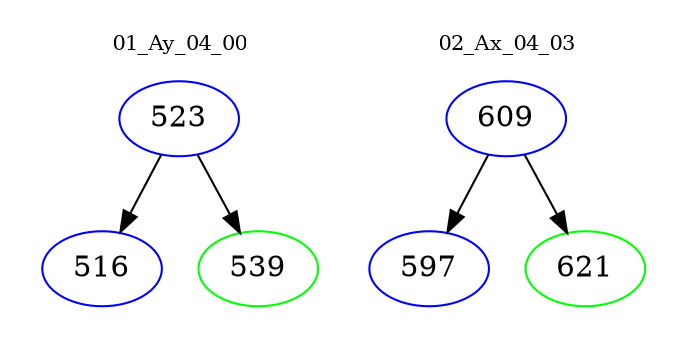 digraph{
subgraph cluster_0 {
color = white
label = "01_Ay_04_00";
fontsize=10;
T0_523 [label="523", color="blue"]
T0_523 -> T0_516 [color="black"]
T0_516 [label="516", color="blue"]
T0_523 -> T0_539 [color="black"]
T0_539 [label="539", color="green"]
}
subgraph cluster_1 {
color = white
label = "02_Ax_04_03";
fontsize=10;
T1_609 [label="609", color="blue"]
T1_609 -> T1_597 [color="black"]
T1_597 [label="597", color="blue"]
T1_609 -> T1_621 [color="black"]
T1_621 [label="621", color="green"]
}
}
